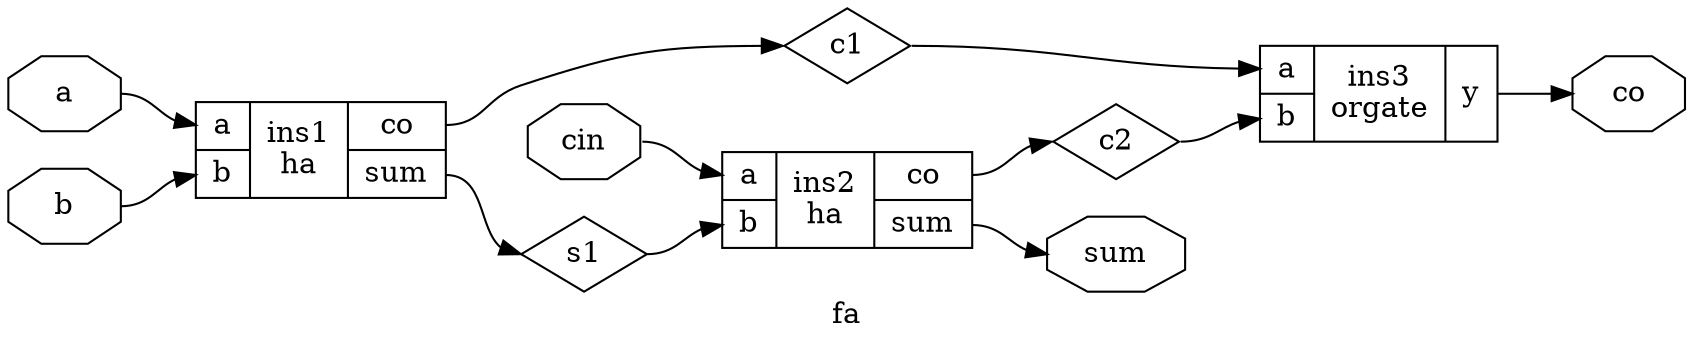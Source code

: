digraph "fa" {
label="fa";
rankdir="LR";
remincross=true;
n2 [ shape=octagon, label="a", color="black", fontcolor="black" ];
n3 [ shape=octagon, label="b", color="black", fontcolor="black" ];
n4 [ shape=diamond, label="c1", color="black", fontcolor="black" ];
n5 [ shape=diamond, label="c2", color="black", fontcolor="black" ];
n6 [ shape=octagon, label="cin", color="black", fontcolor="black" ];
n7 [ shape=octagon, label="co", color="black", fontcolor="black" ];
n8 [ shape=diamond, label="s1", color="black", fontcolor="black" ];
n9 [ shape=octagon, label="sum", color="black", fontcolor="black" ];
c10 [ shape=record, label="{{<p2> a|<p3> b}|ins1\nha|{<p7> co|<p9> sum}}" ];
c11 [ shape=record, label="{{<p2> a|<p3> b}|ins2\nha|{<p7> co|<p9> sum}}" ];
c13 [ shape=record, label="{{<p2> a|<p3> b}|ins3\norgate|{<p12> y}}" ];
n2:e -> c10:p2:w [color="black", label=""];
n3:e -> c10:p3:w [color="black", label=""];
c10:p7:e -> n4:w [color="black", label=""];
n4:e -> c13:p2:w [color="black", label=""];
c11:p7:e -> n5:w [color="black", label=""];
n5:e -> c13:p3:w [color="black", label=""];
n6:e -> c11:p2:w [color="black", label=""];
c13:p12:e -> n7:w [color="black", label=""];
c10:p9:e -> n8:w [color="black", label=""];
n8:e -> c11:p3:w [color="black", label=""];
c11:p9:e -> n9:w [color="black", label=""];
}
